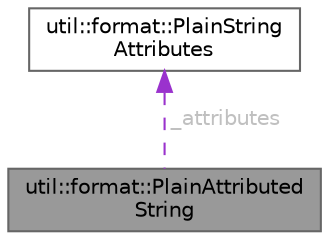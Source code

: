 digraph "util::format::PlainAttributedString"
{
 // LATEX_PDF_SIZE
  bgcolor="transparent";
  edge [fontname=Helvetica,fontsize=10,labelfontname=Helvetica,labelfontsize=10];
  node [fontname=Helvetica,fontsize=10,shape=box,height=0.2,width=0.4];
  Node1 [id="Node000001",label="util::format::PlainAttributed\lString",height=0.2,width=0.4,color="gray40", fillcolor="grey60", style="filled", fontcolor="black",tooltip=" "];
  Node2 -> Node1 [id="edge1_Node000001_Node000002",dir="back",color="darkorchid3",style="dashed",tooltip=" ",label=" _attributes",fontcolor="grey" ];
  Node2 [id="Node000002",label="util::format::PlainString\lAttributes",height=0.2,width=0.4,color="gray40", fillcolor="white", style="filled",URL="$d5/d91/structutil_1_1format_1_1PlainStringAttributes.html",tooltip=" "];
}
